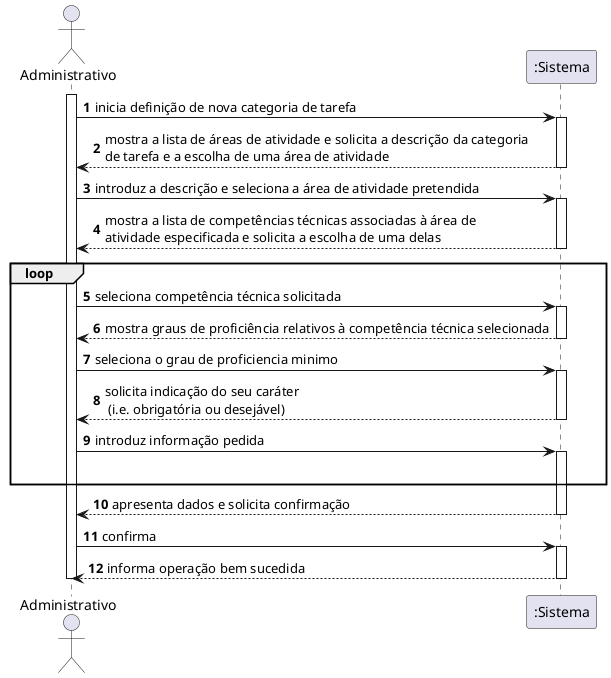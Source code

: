 @startuml

autonumber

actor "Administrativo" as ADM

participant ":Sistema" as SIST

activate ADM

ADM -> SIST : inicia definição de nova categoria de tarefa
activate SIST
SIST --> ADM : mostra a lista de áreas de atividade e solicita a descrição da categoria \nde tarefa e a escolha de uma área de atividade
deactivate SIST

ADM -> SIST : introduz a descrição e seleciona a área de atividade pretendida
activate SIST
SIST --> ADM : mostra a lista de competências técnicas associadas à área de \natividade especificada e solicita a escolha de uma delas
deactivate SIST

loop
ADM -> SIST : seleciona competência técnica solicitada
activate SIST
SIST --> ADM : mostra graus de proficiência relativos à competência técnica selecionada
deactivate SIST

ADM -> SIST: seleciona o grau de proficiencia minimo
activate SIST

SIST --> ADM : solicita indicação do seu caráter \n (i.e. obrigatória ou desejável)
deactivate SIST

ADM -> SIST : introduz informação pedida
|||
activate SIST
end loop
SIST --> ADM : apresenta dados e solicita confirmação
deactivate SIST

ADM -> SIST : confirma
activate SIST
SIST --> ADM : informa operação bem sucedida
deactivate SIST

deactivate ADM

@enduml